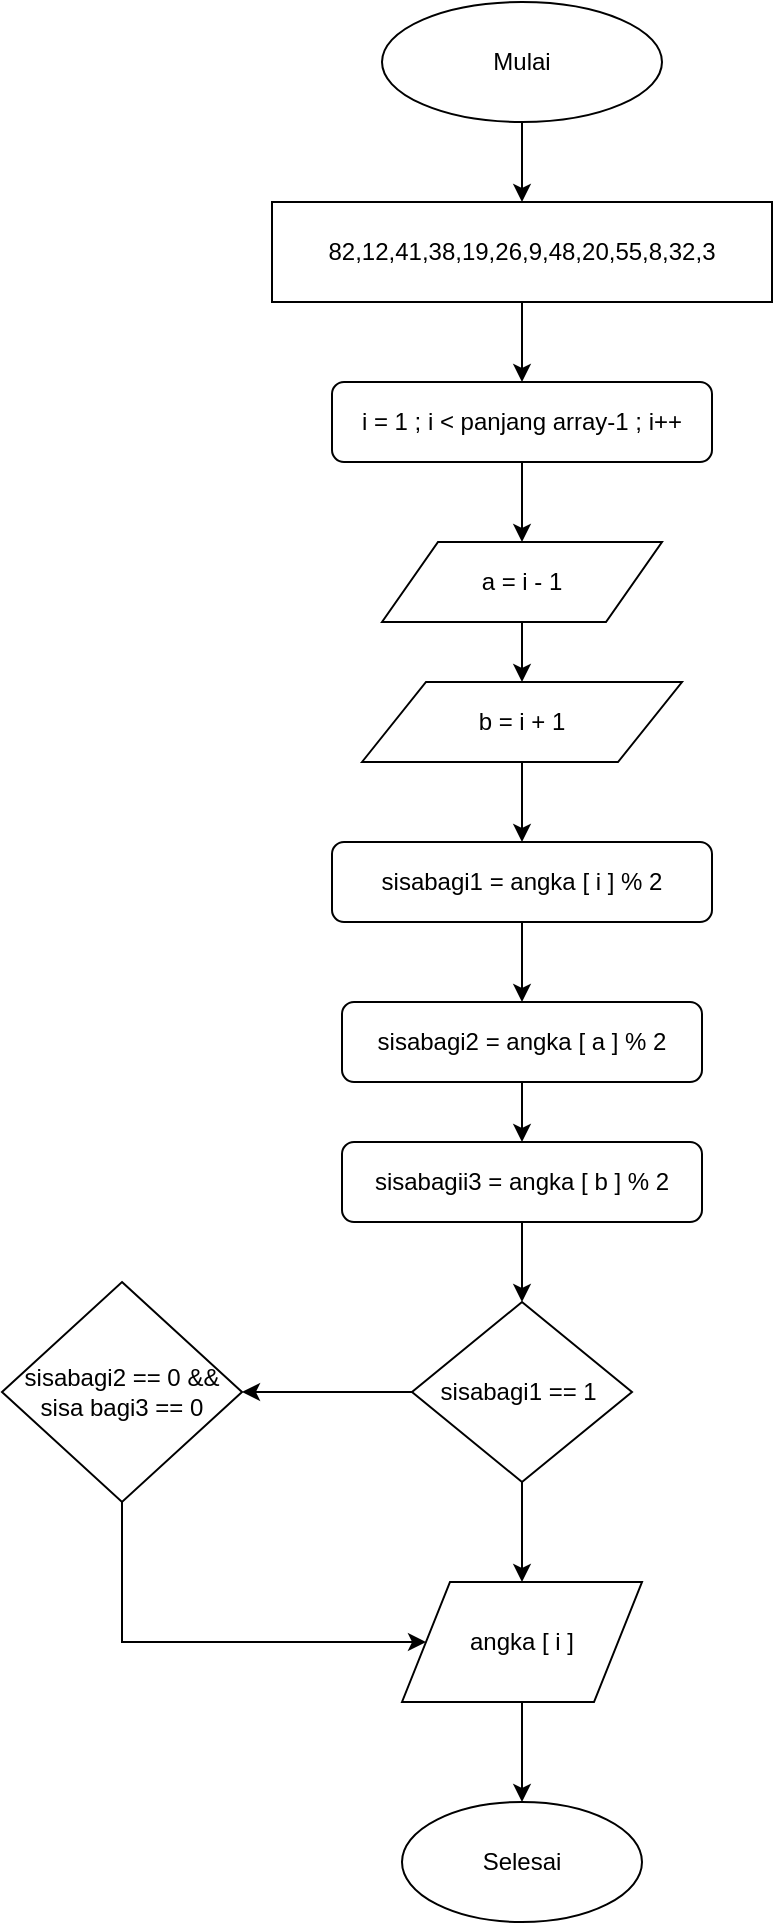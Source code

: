 <mxfile version="13.0.3" type="device"><diagram id="4Ya2y0Z5EDS4R5CE94pe" name="Page-1"><mxGraphModel dx="852" dy="494" grid="1" gridSize="10" guides="1" tooltips="1" connect="1" arrows="1" fold="1" page="1" pageScale="1" pageWidth="850" pageHeight="1100" math="0" shadow="0"><root><mxCell id="0"/><mxCell id="1" parent="0"/><mxCell id="xfwUw6SQbXUWrk5yKXrw-2" style="edgeStyle=orthogonalEdgeStyle;rounded=0;orthogonalLoop=1;jettySize=auto;html=1;" edge="1" parent="1" source="xfwUw6SQbXUWrk5yKXrw-1"><mxGeometry relative="1" as="geometry"><mxPoint x="410" y="140" as="targetPoint"/></mxGeometry></mxCell><mxCell id="xfwUw6SQbXUWrk5yKXrw-1" value="Mulai" style="ellipse;whiteSpace=wrap;html=1;" vertex="1" parent="1"><mxGeometry x="340" y="40" width="140" height="60" as="geometry"/></mxCell><mxCell id="xfwUw6SQbXUWrk5yKXrw-4" style="edgeStyle=orthogonalEdgeStyle;rounded=0;orthogonalLoop=1;jettySize=auto;html=1;" edge="1" parent="1" source="xfwUw6SQbXUWrk5yKXrw-3"><mxGeometry relative="1" as="geometry"><mxPoint x="410" y="230" as="targetPoint"/></mxGeometry></mxCell><mxCell id="xfwUw6SQbXUWrk5yKXrw-3" value="82,12,41,38,19,26,9,48,20,55,8,32,3" style="rounded=0;whiteSpace=wrap;html=1;" vertex="1" parent="1"><mxGeometry x="285" y="140" width="250" height="50" as="geometry"/></mxCell><mxCell id="xfwUw6SQbXUWrk5yKXrw-6" style="edgeStyle=orthogonalEdgeStyle;rounded=0;orthogonalLoop=1;jettySize=auto;html=1;" edge="1" parent="1" source="xfwUw6SQbXUWrk5yKXrw-5"><mxGeometry relative="1" as="geometry"><mxPoint x="410" y="310" as="targetPoint"/></mxGeometry></mxCell><mxCell id="xfwUw6SQbXUWrk5yKXrw-5" value="i = 1 ; i &amp;lt; panjang array-1 ; i++" style="rounded=1;whiteSpace=wrap;html=1;" vertex="1" parent="1"><mxGeometry x="315" y="230" width="190" height="40" as="geometry"/></mxCell><mxCell id="xfwUw6SQbXUWrk5yKXrw-8" style="edgeStyle=orthogonalEdgeStyle;rounded=0;orthogonalLoop=1;jettySize=auto;html=1;" edge="1" parent="1" source="xfwUw6SQbXUWrk5yKXrw-7"><mxGeometry relative="1" as="geometry"><mxPoint x="410" y="380" as="targetPoint"/></mxGeometry></mxCell><mxCell id="xfwUw6SQbXUWrk5yKXrw-7" value="a = i - 1" style="shape=parallelogram;perimeter=parallelogramPerimeter;whiteSpace=wrap;html=1;" vertex="1" parent="1"><mxGeometry x="340" y="310" width="140" height="40" as="geometry"/></mxCell><mxCell id="xfwUw6SQbXUWrk5yKXrw-11" style="edgeStyle=orthogonalEdgeStyle;rounded=0;orthogonalLoop=1;jettySize=auto;html=1;entryX=0.5;entryY=0;entryDx=0;entryDy=0;" edge="1" parent="1" source="xfwUw6SQbXUWrk5yKXrw-9" target="xfwUw6SQbXUWrk5yKXrw-10"><mxGeometry relative="1" as="geometry"/></mxCell><mxCell id="xfwUw6SQbXUWrk5yKXrw-9" value="b = i + 1" style="shape=parallelogram;perimeter=parallelogramPerimeter;whiteSpace=wrap;html=1;" vertex="1" parent="1"><mxGeometry x="330" y="380" width="160" height="40" as="geometry"/></mxCell><mxCell id="xfwUw6SQbXUWrk5yKXrw-12" style="edgeStyle=orthogonalEdgeStyle;rounded=0;orthogonalLoop=1;jettySize=auto;html=1;" edge="1" parent="1" source="xfwUw6SQbXUWrk5yKXrw-10" target="xfwUw6SQbXUWrk5yKXrw-13"><mxGeometry relative="1" as="geometry"><mxPoint x="410" y="530" as="targetPoint"/></mxGeometry></mxCell><mxCell id="xfwUw6SQbXUWrk5yKXrw-10" value="sisabagi1 = angka [ i ] % 2" style="rounded=1;whiteSpace=wrap;html=1;" vertex="1" parent="1"><mxGeometry x="315" y="460" width="190" height="40" as="geometry"/></mxCell><mxCell id="xfwUw6SQbXUWrk5yKXrw-14" style="edgeStyle=orthogonalEdgeStyle;rounded=0;orthogonalLoop=1;jettySize=auto;html=1;" edge="1" parent="1" source="xfwUw6SQbXUWrk5yKXrw-13" target="xfwUw6SQbXUWrk5yKXrw-15"><mxGeometry relative="1" as="geometry"><mxPoint x="410" y="610" as="targetPoint"/></mxGeometry></mxCell><mxCell id="xfwUw6SQbXUWrk5yKXrw-13" value="sisabagi2 = angka [ a ] % 2" style="rounded=1;whiteSpace=wrap;html=1;" vertex="1" parent="1"><mxGeometry x="320" y="540" width="180" height="40" as="geometry"/></mxCell><mxCell id="xfwUw6SQbXUWrk5yKXrw-17" value="" style="edgeStyle=orthogonalEdgeStyle;rounded=0;orthogonalLoop=1;jettySize=auto;html=1;" edge="1" parent="1" source="xfwUw6SQbXUWrk5yKXrw-15" target="xfwUw6SQbXUWrk5yKXrw-16"><mxGeometry relative="1" as="geometry"/></mxCell><mxCell id="xfwUw6SQbXUWrk5yKXrw-15" value="sisabagii3 = angka [ b ] % 2" style="rounded=1;whiteSpace=wrap;html=1;" vertex="1" parent="1"><mxGeometry x="320" y="610" width="180" height="40" as="geometry"/></mxCell><mxCell id="xfwUw6SQbXUWrk5yKXrw-21" style="edgeStyle=orthogonalEdgeStyle;rounded=0;orthogonalLoop=1;jettySize=auto;html=1;entryX=1;entryY=0.5;entryDx=0;entryDy=0;" edge="1" parent="1" source="xfwUw6SQbXUWrk5yKXrw-16" target="xfwUw6SQbXUWrk5yKXrw-18"><mxGeometry relative="1" as="geometry"/></mxCell><mxCell id="xfwUw6SQbXUWrk5yKXrw-22" style="edgeStyle=orthogonalEdgeStyle;rounded=0;orthogonalLoop=1;jettySize=auto;html=1;" edge="1" parent="1" source="xfwUw6SQbXUWrk5yKXrw-16" target="xfwUw6SQbXUWrk5yKXrw-23"><mxGeometry relative="1" as="geometry"><mxPoint x="410" y="860" as="targetPoint"/></mxGeometry></mxCell><mxCell id="xfwUw6SQbXUWrk5yKXrw-16" value="sisabagi1 == 1&amp;nbsp;" style="rhombus;whiteSpace=wrap;html=1;" vertex="1" parent="1"><mxGeometry x="355" y="690" width="110" height="90" as="geometry"/></mxCell><mxCell id="xfwUw6SQbXUWrk5yKXrw-24" style="edgeStyle=orthogonalEdgeStyle;rounded=0;orthogonalLoop=1;jettySize=auto;html=1;" edge="1" parent="1" source="xfwUw6SQbXUWrk5yKXrw-18" target="xfwUw6SQbXUWrk5yKXrw-23"><mxGeometry relative="1" as="geometry"><mxPoint x="210" y="850" as="targetPoint"/><Array as="points"><mxPoint x="210" y="860"/></Array></mxGeometry></mxCell><mxCell id="xfwUw6SQbXUWrk5yKXrw-18" value="sisabagi2 == 0 &amp;amp;&amp;amp; sisa bagi3 == 0" style="rhombus;whiteSpace=wrap;html=1;" vertex="1" parent="1"><mxGeometry x="150" y="680" width="120" height="110" as="geometry"/></mxCell><mxCell id="xfwUw6SQbXUWrk5yKXrw-25" style="edgeStyle=orthogonalEdgeStyle;rounded=0;orthogonalLoop=1;jettySize=auto;html=1;" edge="1" parent="1" source="xfwUw6SQbXUWrk5yKXrw-23"><mxGeometry relative="1" as="geometry"><mxPoint x="410" y="940" as="targetPoint"/></mxGeometry></mxCell><mxCell id="xfwUw6SQbXUWrk5yKXrw-23" value="angka [ i ]" style="shape=parallelogram;perimeter=parallelogramPerimeter;whiteSpace=wrap;html=1;" vertex="1" parent="1"><mxGeometry x="350" y="830" width="120" height="60" as="geometry"/></mxCell><mxCell id="xfwUw6SQbXUWrk5yKXrw-26" value="Selesai" style="ellipse;whiteSpace=wrap;html=1;" vertex="1" parent="1"><mxGeometry x="350" y="940" width="120" height="60" as="geometry"/></mxCell></root></mxGraphModel></diagram></mxfile>
